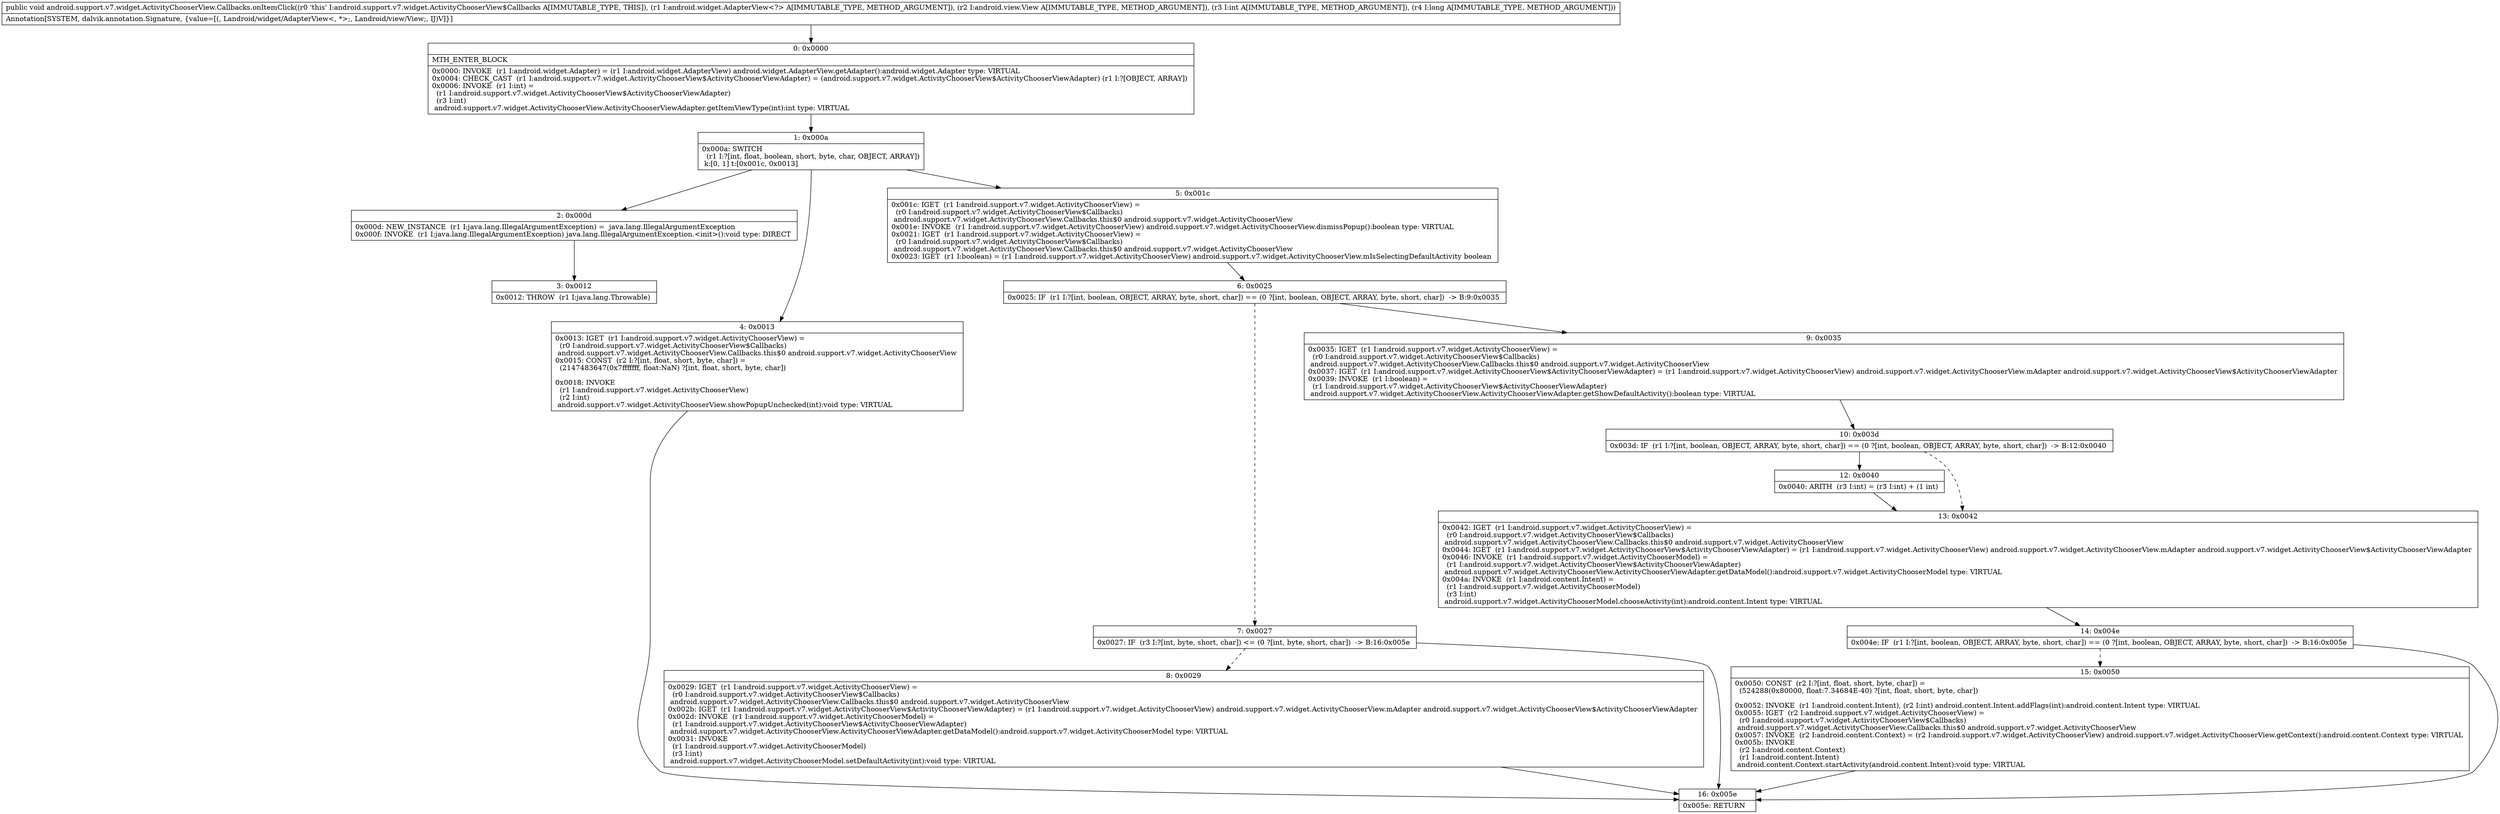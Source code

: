 digraph "CFG forandroid.support.v7.widget.ActivityChooserView.Callbacks.onItemClick(Landroid\/widget\/AdapterView;Landroid\/view\/View;IJ)V" {
Node_0 [shape=record,label="{0\:\ 0x0000|MTH_ENTER_BLOCK\l|0x0000: INVOKE  (r1 I:android.widget.Adapter) = (r1 I:android.widget.AdapterView) android.widget.AdapterView.getAdapter():android.widget.Adapter type: VIRTUAL \l0x0004: CHECK_CAST  (r1 I:android.support.v7.widget.ActivityChooserView$ActivityChooserViewAdapter) = (android.support.v7.widget.ActivityChooserView$ActivityChooserViewAdapter) (r1 I:?[OBJECT, ARRAY]) \l0x0006: INVOKE  (r1 I:int) = \l  (r1 I:android.support.v7.widget.ActivityChooserView$ActivityChooserViewAdapter)\l  (r3 I:int)\l android.support.v7.widget.ActivityChooserView.ActivityChooserViewAdapter.getItemViewType(int):int type: VIRTUAL \l}"];
Node_1 [shape=record,label="{1\:\ 0x000a|0x000a: SWITCH  \l  (r1 I:?[int, float, boolean, short, byte, char, OBJECT, ARRAY])\l k:[0, 1] t:[0x001c, 0x0013] \l}"];
Node_2 [shape=record,label="{2\:\ 0x000d|0x000d: NEW_INSTANCE  (r1 I:java.lang.IllegalArgumentException) =  java.lang.IllegalArgumentException \l0x000f: INVOKE  (r1 I:java.lang.IllegalArgumentException) java.lang.IllegalArgumentException.\<init\>():void type: DIRECT \l}"];
Node_3 [shape=record,label="{3\:\ 0x0012|0x0012: THROW  (r1 I:java.lang.Throwable) \l}"];
Node_4 [shape=record,label="{4\:\ 0x0013|0x0013: IGET  (r1 I:android.support.v7.widget.ActivityChooserView) = \l  (r0 I:android.support.v7.widget.ActivityChooserView$Callbacks)\l android.support.v7.widget.ActivityChooserView.Callbacks.this$0 android.support.v7.widget.ActivityChooserView \l0x0015: CONST  (r2 I:?[int, float, short, byte, char]) = \l  (2147483647(0x7fffffff, float:NaN) ?[int, float, short, byte, char])\l \l0x0018: INVOKE  \l  (r1 I:android.support.v7.widget.ActivityChooserView)\l  (r2 I:int)\l android.support.v7.widget.ActivityChooserView.showPopupUnchecked(int):void type: VIRTUAL \l}"];
Node_5 [shape=record,label="{5\:\ 0x001c|0x001c: IGET  (r1 I:android.support.v7.widget.ActivityChooserView) = \l  (r0 I:android.support.v7.widget.ActivityChooserView$Callbacks)\l android.support.v7.widget.ActivityChooserView.Callbacks.this$0 android.support.v7.widget.ActivityChooserView \l0x001e: INVOKE  (r1 I:android.support.v7.widget.ActivityChooserView) android.support.v7.widget.ActivityChooserView.dismissPopup():boolean type: VIRTUAL \l0x0021: IGET  (r1 I:android.support.v7.widget.ActivityChooserView) = \l  (r0 I:android.support.v7.widget.ActivityChooserView$Callbacks)\l android.support.v7.widget.ActivityChooserView.Callbacks.this$0 android.support.v7.widget.ActivityChooserView \l0x0023: IGET  (r1 I:boolean) = (r1 I:android.support.v7.widget.ActivityChooserView) android.support.v7.widget.ActivityChooserView.mIsSelectingDefaultActivity boolean \l}"];
Node_6 [shape=record,label="{6\:\ 0x0025|0x0025: IF  (r1 I:?[int, boolean, OBJECT, ARRAY, byte, short, char]) == (0 ?[int, boolean, OBJECT, ARRAY, byte, short, char])  \-\> B:9:0x0035 \l}"];
Node_7 [shape=record,label="{7\:\ 0x0027|0x0027: IF  (r3 I:?[int, byte, short, char]) \<= (0 ?[int, byte, short, char])  \-\> B:16:0x005e \l}"];
Node_8 [shape=record,label="{8\:\ 0x0029|0x0029: IGET  (r1 I:android.support.v7.widget.ActivityChooserView) = \l  (r0 I:android.support.v7.widget.ActivityChooserView$Callbacks)\l android.support.v7.widget.ActivityChooserView.Callbacks.this$0 android.support.v7.widget.ActivityChooserView \l0x002b: IGET  (r1 I:android.support.v7.widget.ActivityChooserView$ActivityChooserViewAdapter) = (r1 I:android.support.v7.widget.ActivityChooserView) android.support.v7.widget.ActivityChooserView.mAdapter android.support.v7.widget.ActivityChooserView$ActivityChooserViewAdapter \l0x002d: INVOKE  (r1 I:android.support.v7.widget.ActivityChooserModel) = \l  (r1 I:android.support.v7.widget.ActivityChooserView$ActivityChooserViewAdapter)\l android.support.v7.widget.ActivityChooserView.ActivityChooserViewAdapter.getDataModel():android.support.v7.widget.ActivityChooserModel type: VIRTUAL \l0x0031: INVOKE  \l  (r1 I:android.support.v7.widget.ActivityChooserModel)\l  (r3 I:int)\l android.support.v7.widget.ActivityChooserModel.setDefaultActivity(int):void type: VIRTUAL \l}"];
Node_9 [shape=record,label="{9\:\ 0x0035|0x0035: IGET  (r1 I:android.support.v7.widget.ActivityChooserView) = \l  (r0 I:android.support.v7.widget.ActivityChooserView$Callbacks)\l android.support.v7.widget.ActivityChooserView.Callbacks.this$0 android.support.v7.widget.ActivityChooserView \l0x0037: IGET  (r1 I:android.support.v7.widget.ActivityChooserView$ActivityChooserViewAdapter) = (r1 I:android.support.v7.widget.ActivityChooserView) android.support.v7.widget.ActivityChooserView.mAdapter android.support.v7.widget.ActivityChooserView$ActivityChooserViewAdapter \l0x0039: INVOKE  (r1 I:boolean) = \l  (r1 I:android.support.v7.widget.ActivityChooserView$ActivityChooserViewAdapter)\l android.support.v7.widget.ActivityChooserView.ActivityChooserViewAdapter.getShowDefaultActivity():boolean type: VIRTUAL \l}"];
Node_10 [shape=record,label="{10\:\ 0x003d|0x003d: IF  (r1 I:?[int, boolean, OBJECT, ARRAY, byte, short, char]) == (0 ?[int, boolean, OBJECT, ARRAY, byte, short, char])  \-\> B:12:0x0040 \l}"];
Node_12 [shape=record,label="{12\:\ 0x0040|0x0040: ARITH  (r3 I:int) = (r3 I:int) + (1 int) \l}"];
Node_13 [shape=record,label="{13\:\ 0x0042|0x0042: IGET  (r1 I:android.support.v7.widget.ActivityChooserView) = \l  (r0 I:android.support.v7.widget.ActivityChooserView$Callbacks)\l android.support.v7.widget.ActivityChooserView.Callbacks.this$0 android.support.v7.widget.ActivityChooserView \l0x0044: IGET  (r1 I:android.support.v7.widget.ActivityChooserView$ActivityChooserViewAdapter) = (r1 I:android.support.v7.widget.ActivityChooserView) android.support.v7.widget.ActivityChooserView.mAdapter android.support.v7.widget.ActivityChooserView$ActivityChooserViewAdapter \l0x0046: INVOKE  (r1 I:android.support.v7.widget.ActivityChooserModel) = \l  (r1 I:android.support.v7.widget.ActivityChooserView$ActivityChooserViewAdapter)\l android.support.v7.widget.ActivityChooserView.ActivityChooserViewAdapter.getDataModel():android.support.v7.widget.ActivityChooserModel type: VIRTUAL \l0x004a: INVOKE  (r1 I:android.content.Intent) = \l  (r1 I:android.support.v7.widget.ActivityChooserModel)\l  (r3 I:int)\l android.support.v7.widget.ActivityChooserModel.chooseActivity(int):android.content.Intent type: VIRTUAL \l}"];
Node_14 [shape=record,label="{14\:\ 0x004e|0x004e: IF  (r1 I:?[int, boolean, OBJECT, ARRAY, byte, short, char]) == (0 ?[int, boolean, OBJECT, ARRAY, byte, short, char])  \-\> B:16:0x005e \l}"];
Node_15 [shape=record,label="{15\:\ 0x0050|0x0050: CONST  (r2 I:?[int, float, short, byte, char]) = \l  (524288(0x80000, float:7.34684E\-40) ?[int, float, short, byte, char])\l \l0x0052: INVOKE  (r1 I:android.content.Intent), (r2 I:int) android.content.Intent.addFlags(int):android.content.Intent type: VIRTUAL \l0x0055: IGET  (r2 I:android.support.v7.widget.ActivityChooserView) = \l  (r0 I:android.support.v7.widget.ActivityChooserView$Callbacks)\l android.support.v7.widget.ActivityChooserView.Callbacks.this$0 android.support.v7.widget.ActivityChooserView \l0x0057: INVOKE  (r2 I:android.content.Context) = (r2 I:android.support.v7.widget.ActivityChooserView) android.support.v7.widget.ActivityChooserView.getContext():android.content.Context type: VIRTUAL \l0x005b: INVOKE  \l  (r2 I:android.content.Context)\l  (r1 I:android.content.Intent)\l android.content.Context.startActivity(android.content.Intent):void type: VIRTUAL \l}"];
Node_16 [shape=record,label="{16\:\ 0x005e|0x005e: RETURN   \l}"];
MethodNode[shape=record,label="{public void android.support.v7.widget.ActivityChooserView.Callbacks.onItemClick((r0 'this' I:android.support.v7.widget.ActivityChooserView$Callbacks A[IMMUTABLE_TYPE, THIS]), (r1 I:android.widget.AdapterView\<?\> A[IMMUTABLE_TYPE, METHOD_ARGUMENT]), (r2 I:android.view.View A[IMMUTABLE_TYPE, METHOD_ARGUMENT]), (r3 I:int A[IMMUTABLE_TYPE, METHOD_ARGUMENT]), (r4 I:long A[IMMUTABLE_TYPE, METHOD_ARGUMENT]))  | Annotation[SYSTEM, dalvik.annotation.Signature, \{value=[(, Landroid\/widget\/AdapterView\<, *\>;, Landroid\/view\/View;, IJ)V]\}]\l}"];
MethodNode -> Node_0;
Node_0 -> Node_1;
Node_1 -> Node_2;
Node_1 -> Node_4;
Node_1 -> Node_5;
Node_2 -> Node_3;
Node_4 -> Node_16;
Node_5 -> Node_6;
Node_6 -> Node_7[style=dashed];
Node_6 -> Node_9;
Node_7 -> Node_8[style=dashed];
Node_7 -> Node_16;
Node_8 -> Node_16;
Node_9 -> Node_10;
Node_10 -> Node_12;
Node_10 -> Node_13[style=dashed];
Node_12 -> Node_13;
Node_13 -> Node_14;
Node_14 -> Node_15[style=dashed];
Node_14 -> Node_16;
Node_15 -> Node_16;
}

